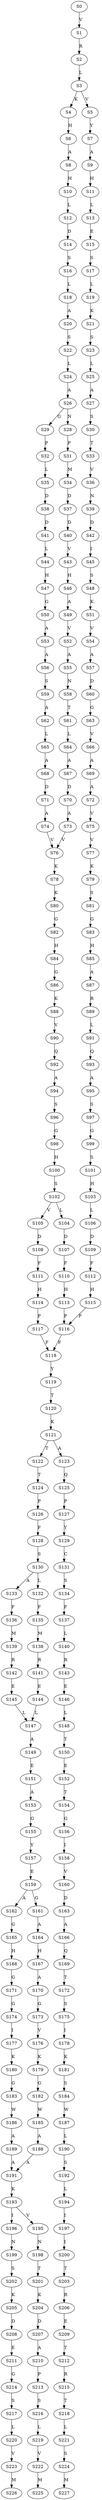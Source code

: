 strict digraph  {
	S0 -> S1 [ label = V ];
	S1 -> S2 [ label = R ];
	S2 -> S3 [ label = L ];
	S3 -> S4 [ label = K ];
	S3 -> S5 [ label = V ];
	S4 -> S6 [ label = H ];
	S5 -> S7 [ label = Y ];
	S6 -> S8 [ label = A ];
	S7 -> S9 [ label = A ];
	S8 -> S10 [ label = H ];
	S9 -> S11 [ label = H ];
	S10 -> S12 [ label = L ];
	S11 -> S13 [ label = L ];
	S12 -> S14 [ label = D ];
	S13 -> S15 [ label = E ];
	S14 -> S16 [ label = S ];
	S15 -> S17 [ label = S ];
	S16 -> S18 [ label = L ];
	S17 -> S19 [ label = L ];
	S18 -> S20 [ label = A ];
	S19 -> S21 [ label = K ];
	S20 -> S22 [ label = S ];
	S21 -> S23 [ label = S ];
	S22 -> S24 [ label = L ];
	S23 -> S25 [ label = L ];
	S24 -> S26 [ label = A ];
	S25 -> S27 [ label = A ];
	S26 -> S28 [ label = N ];
	S26 -> S29 [ label = G ];
	S27 -> S30 [ label = S ];
	S28 -> S31 [ label = P ];
	S29 -> S32 [ label = P ];
	S30 -> S33 [ label = T ];
	S31 -> S34 [ label = M ];
	S32 -> S35 [ label = L ];
	S33 -> S36 [ label = V ];
	S34 -> S37 [ label = D ];
	S35 -> S38 [ label = D ];
	S36 -> S39 [ label = N ];
	S37 -> S40 [ label = D ];
	S38 -> S41 [ label = D ];
	S39 -> S42 [ label = D ];
	S40 -> S43 [ label = V ];
	S41 -> S44 [ label = L ];
	S42 -> S45 [ label = I ];
	S43 -> S46 [ label = H ];
	S44 -> S47 [ label = H ];
	S45 -> S48 [ label = S ];
	S46 -> S49 [ label = A ];
	S47 -> S50 [ label = G ];
	S48 -> S51 [ label = K ];
	S49 -> S52 [ label = V ];
	S50 -> S53 [ label = A ];
	S51 -> S54 [ label = V ];
	S52 -> S55 [ label = A ];
	S53 -> S56 [ label = A ];
	S54 -> S57 [ label = A ];
	S55 -> S58 [ label = N ];
	S56 -> S59 [ label = S ];
	S57 -> S60 [ label = D ];
	S58 -> S61 [ label = T ];
	S59 -> S62 [ label = A ];
	S60 -> S63 [ label = G ];
	S61 -> S64 [ label = L ];
	S62 -> S65 [ label = L ];
	S63 -> S66 [ label = V ];
	S64 -> S67 [ label = A ];
	S65 -> S68 [ label = A ];
	S66 -> S69 [ label = A ];
	S67 -> S70 [ label = D ];
	S68 -> S71 [ label = D ];
	S69 -> S72 [ label = A ];
	S70 -> S73 [ label = A ];
	S71 -> S74 [ label = A ];
	S72 -> S75 [ label = V ];
	S73 -> S76 [ label = V ];
	S74 -> S76 [ label = V ];
	S75 -> S77 [ label = V ];
	S76 -> S78 [ label = K ];
	S77 -> S79 [ label = K ];
	S78 -> S80 [ label = K ];
	S79 -> S81 [ label = S ];
	S80 -> S82 [ label = G ];
	S81 -> S83 [ label = G ];
	S82 -> S84 [ label = H ];
	S83 -> S85 [ label = H ];
	S84 -> S86 [ label = G ];
	S85 -> S87 [ label = A ];
	S86 -> S88 [ label = K ];
	S87 -> S89 [ label = R ];
	S88 -> S90 [ label = V ];
	S89 -> S91 [ label = L ];
	S90 -> S92 [ label = Q ];
	S91 -> S93 [ label = Q ];
	S92 -> S94 [ label = A ];
	S93 -> S95 [ label = A ];
	S94 -> S96 [ label = S ];
	S95 -> S97 [ label = S ];
	S96 -> S98 [ label = G ];
	S97 -> S99 [ label = G ];
	S98 -> S100 [ label = H ];
	S99 -> S101 [ label = S ];
	S100 -> S102 [ label = S ];
	S101 -> S103 [ label = H ];
	S102 -> S104 [ label = L ];
	S102 -> S105 [ label = V ];
	S103 -> S106 [ label = L ];
	S104 -> S107 [ label = D ];
	S105 -> S108 [ label = D ];
	S106 -> S109 [ label = D ];
	S107 -> S110 [ label = F ];
	S108 -> S111 [ label = F ];
	S109 -> S112 [ label = F ];
	S110 -> S113 [ label = H ];
	S111 -> S114 [ label = H ];
	S112 -> S115 [ label = H ];
	S113 -> S116 [ label = P ];
	S114 -> S117 [ label = P ];
	S115 -> S116 [ label = P ];
	S116 -> S118 [ label = F ];
	S117 -> S118 [ label = F ];
	S118 -> S119 [ label = Y ];
	S119 -> S120 [ label = T ];
	S120 -> S121 [ label = K ];
	S121 -> S122 [ label = T ];
	S121 -> S123 [ label = A ];
	S122 -> S124 [ label = T ];
	S123 -> S125 [ label = Q ];
	S124 -> S126 [ label = P ];
	S125 -> S127 [ label = P ];
	S126 -> S128 [ label = F ];
	S127 -> S129 [ label = Y ];
	S128 -> S130 [ label = S ];
	S129 -> S131 [ label = C ];
	S130 -> S132 [ label = L ];
	S130 -> S133 [ label = A ];
	S131 -> S134 [ label = S ];
	S132 -> S135 [ label = F ];
	S133 -> S136 [ label = F ];
	S134 -> S137 [ label = F ];
	S135 -> S138 [ label = M ];
	S136 -> S139 [ label = M ];
	S137 -> S140 [ label = L ];
	S138 -> S141 [ label = R ];
	S139 -> S142 [ label = R ];
	S140 -> S143 [ label = R ];
	S141 -> S144 [ label = E ];
	S142 -> S145 [ label = E ];
	S143 -> S146 [ label = E ];
	S144 -> S147 [ label = L ];
	S145 -> S147 [ label = L ];
	S146 -> S148 [ label = L ];
	S147 -> S149 [ label = A ];
	S148 -> S150 [ label = T ];
	S149 -> S151 [ label = E ];
	S150 -> S152 [ label = E ];
	S151 -> S153 [ label = A ];
	S152 -> S154 [ label = T ];
	S153 -> S155 [ label = G ];
	S154 -> S156 [ label = G ];
	S155 -> S157 [ label = Y ];
	S156 -> S158 [ label = I ];
	S157 -> S159 [ label = E ];
	S158 -> S160 [ label = V ];
	S159 -> S161 [ label = G ];
	S159 -> S162 [ label = A ];
	S160 -> S163 [ label = D ];
	S161 -> S164 [ label = A ];
	S162 -> S165 [ label = G ];
	S163 -> S166 [ label = A ];
	S164 -> S167 [ label = H ];
	S165 -> S168 [ label = H ];
	S166 -> S169 [ label = Q ];
	S167 -> S170 [ label = A ];
	S168 -> S171 [ label = G ];
	S169 -> S172 [ label = T ];
	S170 -> S173 [ label = G ];
	S171 -> S174 [ label = G ];
	S172 -> S175 [ label = S ];
	S173 -> S176 [ label = V ];
	S174 -> S177 [ label = I ];
	S175 -> S178 [ label = I ];
	S176 -> S179 [ label = K ];
	S177 -> S180 [ label = K ];
	S178 -> S181 [ label = K ];
	S179 -> S182 [ label = G ];
	S180 -> S183 [ label = G ];
	S181 -> S184 [ label = S ];
	S182 -> S185 [ label = W ];
	S183 -> S186 [ label = W ];
	S184 -> S187 [ label = W ];
	S185 -> S188 [ label = A ];
	S186 -> S189 [ label = A ];
	S187 -> S190 [ label = L ];
	S188 -> S191 [ label = A ];
	S189 -> S191 [ label = A ];
	S190 -> S192 [ label = S ];
	S191 -> S193 [ label = K ];
	S192 -> S194 [ label = L ];
	S193 -> S195 [ label = V ];
	S193 -> S196 [ label = I ];
	S194 -> S197 [ label = I ];
	S195 -> S198 [ label = N ];
	S196 -> S199 [ label = N ];
	S197 -> S200 [ label = I ];
	S198 -> S201 [ label = T ];
	S199 -> S202 [ label = S ];
	S200 -> S203 [ label = T ];
	S201 -> S204 [ label = K ];
	S202 -> S205 [ label = K ];
	S203 -> S206 [ label = R ];
	S204 -> S207 [ label = D ];
	S205 -> S208 [ label = D ];
	S206 -> S209 [ label = E ];
	S207 -> S210 [ label = A ];
	S208 -> S211 [ label = E ];
	S209 -> S212 [ label = T ];
	S210 -> S213 [ label = P ];
	S211 -> S214 [ label = G ];
	S212 -> S215 [ label = R ];
	S213 -> S216 [ label = S ];
	S214 -> S217 [ label = S ];
	S215 -> S218 [ label = T ];
	S216 -> S219 [ label = L ];
	S217 -> S220 [ label = L ];
	S218 -> S221 [ label = L ];
	S219 -> S222 [ label = V ];
	S220 -> S223 [ label = V ];
	S221 -> S224 [ label = S ];
	S222 -> S225 [ label = M ];
	S223 -> S226 [ label = M ];
	S224 -> S227 [ label = M ];
}
